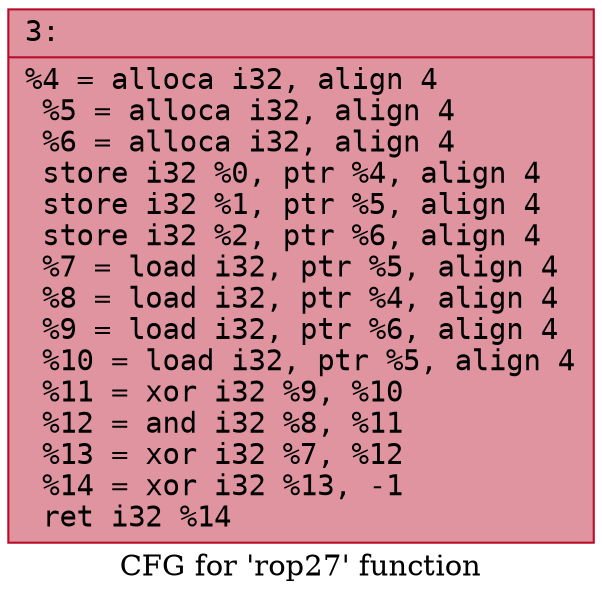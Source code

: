 digraph "CFG for 'rop27' function" {
	label="CFG for 'rop27' function";

	Node0x6000015c6710 [shape=record,color="#b70d28ff", style=filled, fillcolor="#b70d2870" fontname="Courier",label="{3:\l|  %4 = alloca i32, align 4\l  %5 = alloca i32, align 4\l  %6 = alloca i32, align 4\l  store i32 %0, ptr %4, align 4\l  store i32 %1, ptr %5, align 4\l  store i32 %2, ptr %6, align 4\l  %7 = load i32, ptr %5, align 4\l  %8 = load i32, ptr %4, align 4\l  %9 = load i32, ptr %6, align 4\l  %10 = load i32, ptr %5, align 4\l  %11 = xor i32 %9, %10\l  %12 = and i32 %8, %11\l  %13 = xor i32 %7, %12\l  %14 = xor i32 %13, -1\l  ret i32 %14\l}"];
}
